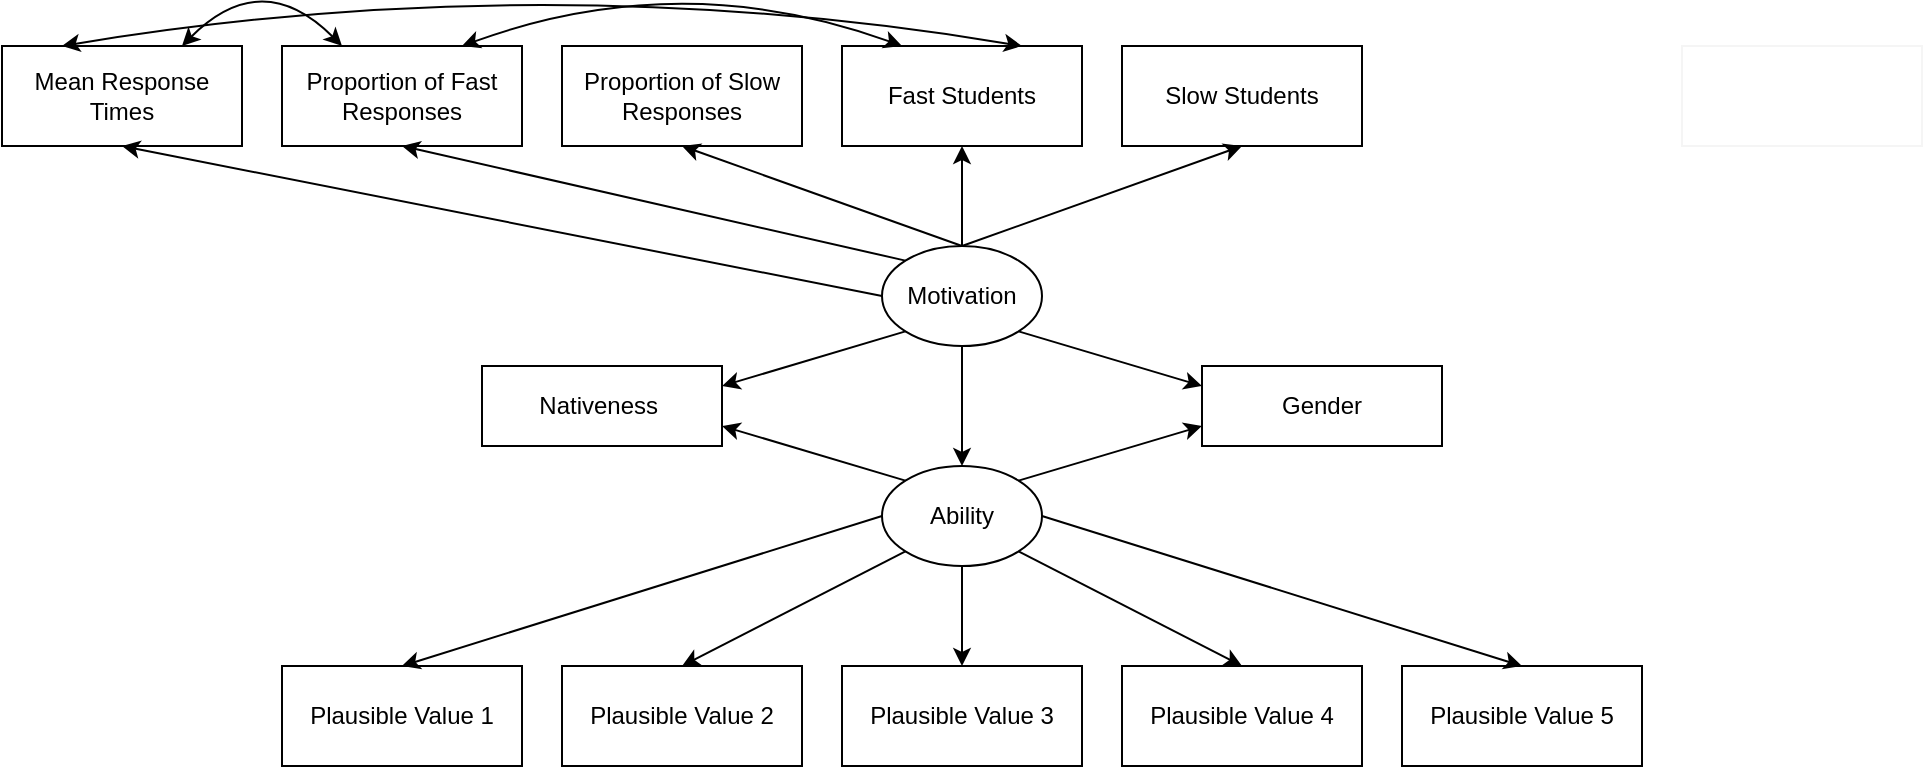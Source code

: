 <mxfile version="26.2.14">
  <diagram name="Page-1" id="2wKc5wu0MTPvnMgR3Ivy">
    <mxGraphModel dx="1869" dy="631" grid="1" gridSize="10" guides="1" tooltips="1" connect="1" arrows="1" fold="1" page="1" pageScale="1" pageWidth="827" pageHeight="1169" math="0" shadow="0">
      <root>
        <mxCell id="0" />
        <mxCell id="1" parent="0" />
        <mxCell id="DJN90oXa_Z2JTDYmJMvr-1" value="" style="ellipse;whiteSpace=wrap;html=1;movable=1;resizable=1;rotatable=1;deletable=1;editable=1;locked=0;connectable=1;" parent="1" vertex="1">
          <mxGeometry x="360" y="140" width="80" height="50" as="geometry" />
        </mxCell>
        <mxCell id="DJN90oXa_Z2JTDYmJMvr-2" value="Motivation" style="text;strokeColor=none;align=center;fillColor=none;html=1;verticalAlign=middle;whiteSpace=wrap;rounded=0;movable=1;resizable=1;rotatable=1;deletable=1;editable=1;locked=0;connectable=1;" parent="1" vertex="1">
          <mxGeometry x="370" y="150" width="60" height="30" as="geometry" />
        </mxCell>
        <mxCell id="DJN90oXa_Z2JTDYmJMvr-3" value="" style="ellipse;whiteSpace=wrap;html=1;" parent="1" vertex="1">
          <mxGeometry x="360" y="250" width="80" height="50" as="geometry" />
        </mxCell>
        <mxCell id="DJN90oXa_Z2JTDYmJMvr-4" value="Ability" style="text;strokeColor=none;align=center;fillColor=none;html=1;verticalAlign=middle;whiteSpace=wrap;rounded=0;" parent="1" vertex="1">
          <mxGeometry x="370" y="260" width="60" height="30" as="geometry" />
        </mxCell>
        <mxCell id="DJN90oXa_Z2JTDYmJMvr-5" value="" style="rounded=0;whiteSpace=wrap;html=1;" parent="1" vertex="1">
          <mxGeometry x="160" y="200" width="120" height="40" as="geometry" />
        </mxCell>
        <mxCell id="DJN90oXa_Z2JTDYmJMvr-6" value="Nativeness&amp;nbsp;" style="text;strokeColor=none;align=center;fillColor=none;html=1;verticalAlign=middle;whiteSpace=wrap;rounded=0;" parent="1" vertex="1">
          <mxGeometry x="190" y="205" width="60" height="30" as="geometry" />
        </mxCell>
        <mxCell id="DJN90oXa_Z2JTDYmJMvr-8" value="" style="rounded=0;whiteSpace=wrap;html=1;" parent="1" vertex="1">
          <mxGeometry x="520" y="200" width="120" height="40" as="geometry" />
        </mxCell>
        <mxCell id="DJN90oXa_Z2JTDYmJMvr-9" value="Gender" style="text;strokeColor=none;align=center;fillColor=none;html=1;verticalAlign=middle;whiteSpace=wrap;rounded=0;" parent="1" vertex="1">
          <mxGeometry x="550" y="205" width="60" height="30" as="geometry" />
        </mxCell>
        <mxCell id="DJN90oXa_Z2JTDYmJMvr-11" value="" style="rounded=0;whiteSpace=wrap;html=1;" parent="1" vertex="1">
          <mxGeometry x="200" y="40" width="120" height="50" as="geometry" />
        </mxCell>
        <mxCell id="DJN90oXa_Z2JTDYmJMvr-13" value="" style="rounded=0;whiteSpace=wrap;html=1;" parent="1" vertex="1">
          <mxGeometry x="340" y="40" width="120" height="50" as="geometry" />
        </mxCell>
        <mxCell id="DJN90oXa_Z2JTDYmJMvr-15" value="" style="rounded=0;whiteSpace=wrap;html=1;" parent="1" vertex="1">
          <mxGeometry x="60" y="40" width="120" height="50" as="geometry" />
        </mxCell>
        <mxCell id="DJN90oXa_Z2JTDYmJMvr-16" value="" style="rounded=0;whiteSpace=wrap;html=1;" parent="1" vertex="1">
          <mxGeometry x="-80" y="40" width="120" height="50" as="geometry" />
        </mxCell>
        <mxCell id="DJN90oXa_Z2JTDYmJMvr-18" value="Mean Response Times" style="text;strokeColor=none;align=center;fillColor=none;html=1;verticalAlign=middle;whiteSpace=wrap;rounded=0;" parent="1" vertex="1">
          <mxGeometry x="-70" y="50" width="100" height="30" as="geometry" />
        </mxCell>
        <mxCell id="DJN90oXa_Z2JTDYmJMvr-19" value="Proportion of Fast Responses" style="text;strokeColor=none;align=center;fillColor=none;html=1;verticalAlign=middle;whiteSpace=wrap;rounded=0;" parent="1" vertex="1">
          <mxGeometry x="70" y="50" width="100" height="30" as="geometry" />
        </mxCell>
        <mxCell id="DJN90oXa_Z2JTDYmJMvr-21" value="Proportion of Slow Responses" style="text;strokeColor=none;align=center;fillColor=none;html=1;verticalAlign=middle;whiteSpace=wrap;rounded=0;" parent="1" vertex="1">
          <mxGeometry x="205" y="50" width="110" height="30" as="geometry" />
        </mxCell>
        <mxCell id="DJN90oXa_Z2JTDYmJMvr-23" value="Fast Students" style="text;strokeColor=none;align=center;fillColor=none;html=1;verticalAlign=middle;whiteSpace=wrap;rounded=0;" parent="1" vertex="1">
          <mxGeometry x="355" y="50" width="90" height="30" as="geometry" />
        </mxCell>
        <mxCell id="DJN90oXa_Z2JTDYmJMvr-26" value="" style="rounded=0;whiteSpace=wrap;html=1;" parent="1" vertex="1">
          <mxGeometry x="480" y="40" width="120" height="50" as="geometry" />
        </mxCell>
        <mxCell id="DJN90oXa_Z2JTDYmJMvr-27" value="Slow Students" style="text;strokeColor=none;align=center;fillColor=none;html=1;verticalAlign=middle;whiteSpace=wrap;rounded=0;" parent="1" vertex="1">
          <mxGeometry x="495" y="50" width="90" height="30" as="geometry" />
        </mxCell>
        <mxCell id="DJN90oXa_Z2JTDYmJMvr-30" value="" style="endArrow=classic;html=1;rounded=0;exitX=0;exitY=0.5;exitDx=0;exitDy=0;entryX=0.5;entryY=1;entryDx=0;entryDy=0;" parent="1" source="DJN90oXa_Z2JTDYmJMvr-1" target="DJN90oXa_Z2JTDYmJMvr-16" edge="1">
          <mxGeometry width="50" height="50" relative="1" as="geometry">
            <mxPoint x="390" y="110" as="sourcePoint" />
            <mxPoint x="340" y="160" as="targetPoint" />
          </mxGeometry>
        </mxCell>
        <mxCell id="DJN90oXa_Z2JTDYmJMvr-31" value="" style="endArrow=classic;html=1;rounded=0;exitX=0;exitY=0;exitDx=0;exitDy=0;entryX=0.5;entryY=1;entryDx=0;entryDy=0;" parent="1" source="DJN90oXa_Z2JTDYmJMvr-1" target="DJN90oXa_Z2JTDYmJMvr-15" edge="1">
          <mxGeometry width="50" height="50" relative="1" as="geometry">
            <mxPoint x="390" y="110" as="sourcePoint" />
            <mxPoint x="340" y="160" as="targetPoint" />
          </mxGeometry>
        </mxCell>
        <mxCell id="DJN90oXa_Z2JTDYmJMvr-32" value="" style="endArrow=classic;html=1;rounded=0;exitX=0.5;exitY=0;exitDx=0;exitDy=0;entryX=0.5;entryY=1;entryDx=0;entryDy=0;" parent="1" source="DJN90oXa_Z2JTDYmJMvr-1" target="DJN90oXa_Z2JTDYmJMvr-11" edge="1">
          <mxGeometry width="50" height="50" relative="1" as="geometry">
            <mxPoint x="380" y="140" as="sourcePoint" />
            <mxPoint x="340" y="160" as="targetPoint" />
          </mxGeometry>
        </mxCell>
        <mxCell id="DJN90oXa_Z2JTDYmJMvr-35" value="" style="endArrow=classic;html=1;rounded=0;exitX=0.5;exitY=0;exitDx=0;exitDy=0;entryX=0.5;entryY=1;entryDx=0;entryDy=0;" parent="1" source="DJN90oXa_Z2JTDYmJMvr-1" target="DJN90oXa_Z2JTDYmJMvr-26" edge="1">
          <mxGeometry width="50" height="50" relative="1" as="geometry">
            <mxPoint x="440" y="165" as="sourcePoint" />
            <mxPoint x="530" y="160" as="targetPoint" />
          </mxGeometry>
        </mxCell>
        <mxCell id="DJN90oXa_Z2JTDYmJMvr-36" value="" style="endArrow=classic;html=1;rounded=0;exitX=0.5;exitY=1;exitDx=0;exitDy=0;" parent="1" source="DJN90oXa_Z2JTDYmJMvr-1" edge="1">
          <mxGeometry width="50" height="50" relative="1" as="geometry">
            <mxPoint x="410" y="270" as="sourcePoint" />
            <mxPoint x="400" y="250" as="targetPoint" />
          </mxGeometry>
        </mxCell>
        <mxCell id="DJN90oXa_Z2JTDYmJMvr-37" value="" style="endArrow=classic;html=1;rounded=0;exitX=0;exitY=1;exitDx=0;exitDy=0;entryX=1;entryY=0.25;entryDx=0;entryDy=0;" parent="1" source="DJN90oXa_Z2JTDYmJMvr-1" target="DJN90oXa_Z2JTDYmJMvr-5" edge="1">
          <mxGeometry width="50" height="50" relative="1" as="geometry">
            <mxPoint x="400" y="170" as="sourcePoint" />
            <mxPoint x="350" y="220" as="targetPoint" />
          </mxGeometry>
        </mxCell>
        <mxCell id="DJN90oXa_Z2JTDYmJMvr-38" value="" style="endArrow=classic;html=1;rounded=0;exitX=0;exitY=0;exitDx=0;exitDy=0;entryX=1;entryY=0.75;entryDx=0;entryDy=0;" parent="1" source="DJN90oXa_Z2JTDYmJMvr-3" target="DJN90oXa_Z2JTDYmJMvr-5" edge="1">
          <mxGeometry width="50" height="50" relative="1" as="geometry">
            <mxPoint x="400" y="170" as="sourcePoint" />
            <mxPoint x="350" y="220" as="targetPoint" />
          </mxGeometry>
        </mxCell>
        <mxCell id="DJN90oXa_Z2JTDYmJMvr-39" value="" style="endArrow=classic;html=1;rounded=0;exitX=1;exitY=1;exitDx=0;exitDy=0;entryX=0;entryY=0.25;entryDx=0;entryDy=0;" parent="1" source="DJN90oXa_Z2JTDYmJMvr-1" target="DJN90oXa_Z2JTDYmJMvr-8" edge="1">
          <mxGeometry width="50" height="50" relative="1" as="geometry">
            <mxPoint x="400" y="170" as="sourcePoint" />
            <mxPoint x="350" y="220" as="targetPoint" />
          </mxGeometry>
        </mxCell>
        <mxCell id="DJN90oXa_Z2JTDYmJMvr-40" value="" style="endArrow=classic;html=1;rounded=0;exitX=1;exitY=0;exitDx=0;exitDy=0;entryX=0;entryY=0.75;entryDx=0;entryDy=0;" parent="1" source="DJN90oXa_Z2JTDYmJMvr-3" target="DJN90oXa_Z2JTDYmJMvr-8" edge="1">
          <mxGeometry width="50" height="50" relative="1" as="geometry">
            <mxPoint x="400" y="170" as="sourcePoint" />
            <mxPoint x="350" y="220" as="targetPoint" />
          </mxGeometry>
        </mxCell>
        <mxCell id="DJN90oXa_Z2JTDYmJMvr-42" value="" style="rounded=0;whiteSpace=wrap;html=1;" parent="1" vertex="1">
          <mxGeometry x="340" y="350" width="120" height="50" as="geometry" />
        </mxCell>
        <mxCell id="DJN90oXa_Z2JTDYmJMvr-43" value="" style="rounded=0;whiteSpace=wrap;html=1;" parent="1" vertex="1">
          <mxGeometry x="480" y="350" width="120" height="50" as="geometry" />
        </mxCell>
        <mxCell id="DJN90oXa_Z2JTDYmJMvr-44" value="" style="rounded=0;whiteSpace=wrap;html=1;" parent="1" vertex="1">
          <mxGeometry x="620" y="350" width="120" height="50" as="geometry" />
        </mxCell>
        <mxCell id="DJN90oXa_Z2JTDYmJMvr-45" value="" style="rounded=0;whiteSpace=wrap;html=1;" parent="1" vertex="1">
          <mxGeometry x="200" y="350" width="120" height="50" as="geometry" />
        </mxCell>
        <mxCell id="DJN90oXa_Z2JTDYmJMvr-46" value="" style="rounded=0;whiteSpace=wrap;html=1;" parent="1" vertex="1">
          <mxGeometry x="60" y="350" width="120" height="50" as="geometry" />
        </mxCell>
        <mxCell id="DJN90oXa_Z2JTDYmJMvr-47" value="Plausible Value 1" style="text;strokeColor=none;align=center;fillColor=none;html=1;verticalAlign=middle;whiteSpace=wrap;rounded=0;" parent="1" vertex="1">
          <mxGeometry x="60" y="360" width="120" height="30" as="geometry" />
        </mxCell>
        <mxCell id="DJN90oXa_Z2JTDYmJMvr-48" value="Plausible Value 2" style="text;strokeColor=none;align=center;fillColor=none;html=1;verticalAlign=middle;whiteSpace=wrap;rounded=0;" parent="1" vertex="1">
          <mxGeometry x="200" y="360" width="120" height="30" as="geometry" />
        </mxCell>
        <mxCell id="DJN90oXa_Z2JTDYmJMvr-49" value="Plausible Value 3" style="text;strokeColor=none;align=center;fillColor=none;html=1;verticalAlign=middle;whiteSpace=wrap;rounded=0;" parent="1" vertex="1">
          <mxGeometry x="340" y="360" width="120" height="30" as="geometry" />
        </mxCell>
        <mxCell id="DJN90oXa_Z2JTDYmJMvr-50" value="Plausible Value 4" style="text;strokeColor=none;align=center;fillColor=none;html=1;verticalAlign=middle;whiteSpace=wrap;rounded=0;" parent="1" vertex="1">
          <mxGeometry x="480" y="360" width="120" height="30" as="geometry" />
        </mxCell>
        <mxCell id="DJN90oXa_Z2JTDYmJMvr-51" value="Plausible Value 5" style="text;strokeColor=none;align=center;fillColor=none;html=1;verticalAlign=middle;whiteSpace=wrap;rounded=0;" parent="1" vertex="1">
          <mxGeometry x="620" y="360" width="120" height="30" as="geometry" />
        </mxCell>
        <mxCell id="DJN90oXa_Z2JTDYmJMvr-52" value="" style="endArrow=classic;html=1;rounded=0;exitX=0;exitY=0.5;exitDx=0;exitDy=0;entryX=0.5;entryY=0;entryDx=0;entryDy=0;" parent="1" source="DJN90oXa_Z2JTDYmJMvr-3" target="DJN90oXa_Z2JTDYmJMvr-46" edge="1">
          <mxGeometry width="50" height="50" relative="1" as="geometry">
            <mxPoint x="430" y="220" as="sourcePoint" />
            <mxPoint x="380" y="270" as="targetPoint" />
          </mxGeometry>
        </mxCell>
        <mxCell id="DJN90oXa_Z2JTDYmJMvr-53" value="" style="endArrow=classic;html=1;rounded=0;exitX=0;exitY=1;exitDx=0;exitDy=0;entryX=0.5;entryY=0;entryDx=0;entryDy=0;" parent="1" source="DJN90oXa_Z2JTDYmJMvr-3" target="DJN90oXa_Z2JTDYmJMvr-45" edge="1">
          <mxGeometry width="50" height="50" relative="1" as="geometry">
            <mxPoint x="430" y="220" as="sourcePoint" />
            <mxPoint x="380" y="270" as="targetPoint" />
          </mxGeometry>
        </mxCell>
        <mxCell id="DJN90oXa_Z2JTDYmJMvr-54" value="" style="endArrow=classic;html=1;rounded=0;exitX=0.5;exitY=1;exitDx=0;exitDy=0;entryX=0.5;entryY=0;entryDx=0;entryDy=0;" parent="1" source="DJN90oXa_Z2JTDYmJMvr-3" target="DJN90oXa_Z2JTDYmJMvr-42" edge="1">
          <mxGeometry width="50" height="50" relative="1" as="geometry">
            <mxPoint x="430" y="220" as="sourcePoint" />
            <mxPoint x="380" y="270" as="targetPoint" />
          </mxGeometry>
        </mxCell>
        <mxCell id="DJN90oXa_Z2JTDYmJMvr-55" value="" style="endArrow=classic;html=1;rounded=0;exitX=1;exitY=1;exitDx=0;exitDy=0;entryX=0.5;entryY=0;entryDx=0;entryDy=0;" parent="1" source="DJN90oXa_Z2JTDYmJMvr-3" target="DJN90oXa_Z2JTDYmJMvr-43" edge="1">
          <mxGeometry width="50" height="50" relative="1" as="geometry">
            <mxPoint x="430" y="220" as="sourcePoint" />
            <mxPoint x="380" y="270" as="targetPoint" />
          </mxGeometry>
        </mxCell>
        <mxCell id="DJN90oXa_Z2JTDYmJMvr-56" value="" style="endArrow=classic;html=1;rounded=0;exitX=1;exitY=0.5;exitDx=0;exitDy=0;entryX=0.5;entryY=0;entryDx=0;entryDy=0;" parent="1" source="DJN90oXa_Z2JTDYmJMvr-3" target="DJN90oXa_Z2JTDYmJMvr-44" edge="1">
          <mxGeometry width="50" height="50" relative="1" as="geometry">
            <mxPoint x="430" y="220" as="sourcePoint" />
            <mxPoint x="380" y="270" as="targetPoint" />
          </mxGeometry>
        </mxCell>
        <mxCell id="ouMfcwtcM9lMGWvEUj79-5" value="" style="endArrow=classic;startArrow=classic;html=1;rounded=0;exitX=0.25;exitY=0;exitDx=0;exitDy=0;entryX=0.75;entryY=0;entryDx=0;entryDy=0;curved=1;" parent="1" source="DJN90oXa_Z2JTDYmJMvr-16" target="DJN90oXa_Z2JTDYmJMvr-13" edge="1">
          <mxGeometry width="50" height="50" relative="1" as="geometry">
            <mxPoint x="290" y="220" as="sourcePoint" />
            <mxPoint x="340" y="170" as="targetPoint" />
            <Array as="points">
              <mxPoint x="190" />
            </Array>
          </mxGeometry>
        </mxCell>
        <mxCell id="ouMfcwtcM9lMGWvEUj79-8" value="" style="endArrow=classic;startArrow=classic;html=1;rounded=0;strokeColor=default;align=center;verticalAlign=middle;fontFamily=Helvetica;fontSize=11;fontColor=default;labelBackgroundColor=default;curved=1;exitX=0.75;exitY=0;exitDx=0;exitDy=0;entryX=0.25;entryY=0;entryDx=0;entryDy=0;" parent="1" source="DJN90oXa_Z2JTDYmJMvr-16" target="DJN90oXa_Z2JTDYmJMvr-15" edge="1">
          <mxGeometry width="50" height="50" relative="1" as="geometry">
            <mxPoint x="-10" y="170" as="sourcePoint" />
            <mxPoint x="40" y="120" as="targetPoint" />
            <Array as="points">
              <mxPoint x="50" />
            </Array>
          </mxGeometry>
        </mxCell>
        <mxCell id="ouMfcwtcM9lMGWvEUj79-9" value="" style="endArrow=classic;startArrow=classic;html=1;rounded=0;strokeColor=default;align=center;verticalAlign=middle;fontFamily=Helvetica;fontSize=11;fontColor=default;labelBackgroundColor=default;curved=1;entryX=0.75;entryY=0;entryDx=0;entryDy=0;exitX=0.25;exitY=0;exitDx=0;exitDy=0;" parent="1" source="DJN90oXa_Z2JTDYmJMvr-13" target="DJN90oXa_Z2JTDYmJMvr-15" edge="1">
          <mxGeometry width="50" height="50" relative="1" as="geometry">
            <mxPoint x="100" y="170" as="sourcePoint" />
            <mxPoint x="150" y="120" as="targetPoint" />
            <Array as="points">
              <mxPoint x="260" />
            </Array>
          </mxGeometry>
        </mxCell>
        <mxCell id="0SlLtO9LE0bF6ePW9kiK-3" value="" style="rounded=0;whiteSpace=wrap;html=1;strokeColor=#F5F5F5;" parent="1" vertex="1">
          <mxGeometry x="760" y="40" width="120" height="50" as="geometry" />
        </mxCell>
        <mxCell id="-McydlOGl-JhUsUImMa_-1" value="" style="endArrow=classic;html=1;rounded=0;exitX=0.5;exitY=0;exitDx=0;exitDy=0;entryX=0.5;entryY=1;entryDx=0;entryDy=0;" parent="1" source="DJN90oXa_Z2JTDYmJMvr-1" target="DJN90oXa_Z2JTDYmJMvr-13" edge="1">
          <mxGeometry width="50" height="50" relative="1" as="geometry">
            <mxPoint x="380" y="150" as="sourcePoint" />
            <mxPoint x="430" y="100" as="targetPoint" />
          </mxGeometry>
        </mxCell>
      </root>
    </mxGraphModel>
  </diagram>
</mxfile>
